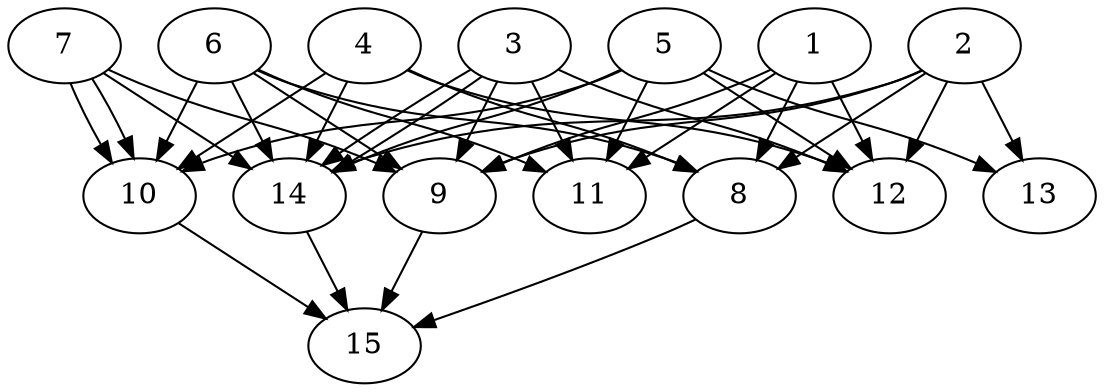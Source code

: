 // DAG automatically generated by daggen at Thu Oct  3 13:59:27 2019
// ./daggen --dot -n 15 --ccr 0.3 --fat 0.7 --regular 0.7 --density 0.9 --mindata 5242880 --maxdata 52428800 
digraph G {
  1 [size="61979307", alpha="0.18", expect_size="18593792"] 
  1 -> 8 [size ="18593792"]
  1 -> 9 [size ="18593792"]
  1 -> 11 [size ="18593792"]
  1 -> 12 [size ="18593792"]
  2 [size="99481600", alpha="0.00", expect_size="29844480"] 
  2 -> 8 [size ="29844480"]
  2 -> 9 [size ="29844480"]
  2 -> 12 [size ="29844480"]
  2 -> 13 [size ="29844480"]
  2 -> 14 [size ="29844480"]
  3 [size="38912000", alpha="0.16", expect_size="11673600"] 
  3 -> 9 [size ="11673600"]
  3 -> 11 [size ="11673600"]
  3 -> 12 [size ="11673600"]
  3 -> 14 [size ="11673600"]
  3 -> 14 [size ="11673600"]
  4 [size="105134080", alpha="0.04", expect_size="31540224"] 
  4 -> 8 [size ="31540224"]
  4 -> 10 [size ="31540224"]
  4 -> 12 [size ="31540224"]
  4 -> 14 [size ="31540224"]
  5 [size="153784320", alpha="0.18", expect_size="46135296"] 
  5 -> 10 [size ="46135296"]
  5 -> 11 [size ="46135296"]
  5 -> 12 [size ="46135296"]
  5 -> 13 [size ="46135296"]
  5 -> 14 [size ="46135296"]
  6 [size="33792000", alpha="0.15", expect_size="10137600"] 
  6 -> 8 [size ="10137600"]
  6 -> 9 [size ="10137600"]
  6 -> 10 [size ="10137600"]
  6 -> 11 [size ="10137600"]
  6 -> 14 [size ="10137600"]
  7 [size="22377813", alpha="0.09", expect_size="6713344"] 
  7 -> 9 [size ="6713344"]
  7 -> 10 [size ="6713344"]
  7 -> 10 [size ="6713344"]
  7 -> 14 [size ="6713344"]
  8 [size="64778240", alpha="0.17", expect_size="19433472"] 
  8 -> 15 [size ="19433472"]
  9 [size="157794987", alpha="0.04", expect_size="47338496"] 
  9 -> 15 [size ="47338496"]
  10 [size="55033173", alpha="0.03", expect_size="16509952"] 
  10 -> 15 [size ="16509952"]
  11 [size="109325653", alpha="0.04", expect_size="32797696"] 
  12 [size="93651627", alpha="0.00", expect_size="28095488"] 
  13 [size="95815680", alpha="0.11", expect_size="28744704"] 
  14 [size="67686400", alpha="0.18", expect_size="20305920"] 
  14 -> 15 [size ="20305920"]
  15 [size="97935360", alpha="0.11", expect_size="29380608"] 
}
